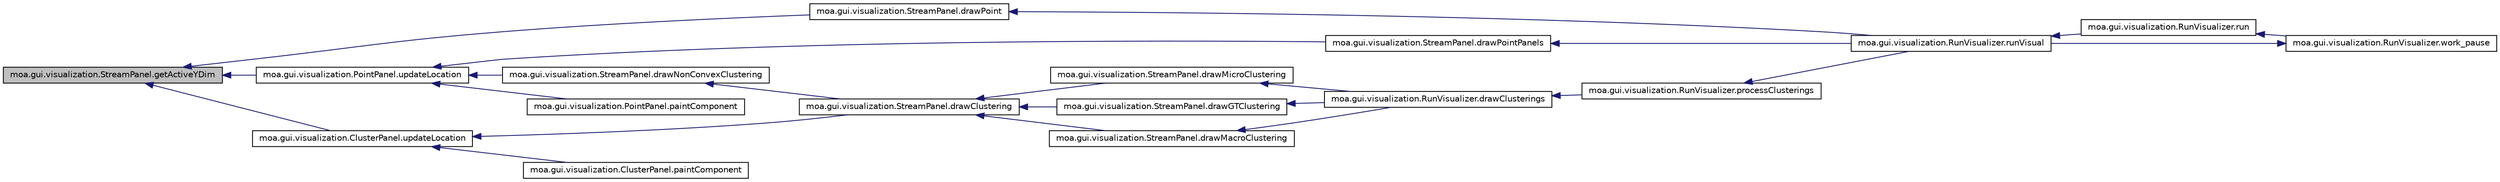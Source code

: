 digraph G
{
  edge [fontname="Helvetica",fontsize="10",labelfontname="Helvetica",labelfontsize="10"];
  node [fontname="Helvetica",fontsize="10",shape=record];
  rankdir=LR;
  Node1 [label="moa.gui.visualization.StreamPanel.getActiveYDim",height=0.2,width=0.4,color="black", fillcolor="grey75", style="filled" fontcolor="black"];
  Node1 -> Node2 [dir=back,color="midnightblue",fontsize="10",style="solid",fontname="Helvetica"];
  Node2 [label="moa.gui.visualization.StreamPanel.drawPoint",height=0.2,width=0.4,color="black", fillcolor="white", style="filled",URL="$classmoa_1_1gui_1_1visualization_1_1StreamPanel.html#aea36ab8e2129f166ca290d1c5d3a8f72"];
  Node2 -> Node3 [dir=back,color="midnightblue",fontsize="10",style="solid",fontname="Helvetica"];
  Node3 [label="moa.gui.visualization.RunVisualizer.runVisual",height=0.2,width=0.4,color="black", fillcolor="white", style="filled",URL="$classmoa_1_1gui_1_1visualization_1_1RunVisualizer.html#af40a82de4ae8183b09175d6e7f392203"];
  Node3 -> Node4 [dir=back,color="midnightblue",fontsize="10",style="solid",fontname="Helvetica"];
  Node4 [label="moa.gui.visualization.RunVisualizer.run",height=0.2,width=0.4,color="black", fillcolor="white", style="filled",URL="$classmoa_1_1gui_1_1visualization_1_1RunVisualizer.html#a499a0fbd6f3ec8c5625af2dd15072839"];
  Node4 -> Node5 [dir=back,color="midnightblue",fontsize="10",style="solid",fontname="Helvetica"];
  Node5 [label="moa.gui.visualization.RunVisualizer.work_pause",height=0.2,width=0.4,color="black", fillcolor="white", style="filled",URL="$classmoa_1_1gui_1_1visualization_1_1RunVisualizer.html#ac7da17ff513eaf15f3f2fa147160c580"];
  Node5 -> Node3 [dir=back,color="midnightblue",fontsize="10",style="solid",fontname="Helvetica"];
  Node1 -> Node6 [dir=back,color="midnightblue",fontsize="10",style="solid",fontname="Helvetica"];
  Node6 [label="moa.gui.visualization.PointPanel.updateLocation",height=0.2,width=0.4,color="black", fillcolor="white", style="filled",URL="$classmoa_1_1gui_1_1visualization_1_1PointPanel.html#aec4625c9dc5e2b5a98de4fc2e64f483b"];
  Node6 -> Node7 [dir=back,color="midnightblue",fontsize="10",style="solid",fontname="Helvetica"];
  Node7 [label="moa.gui.visualization.StreamPanel.drawNonConvexClustering",height=0.2,width=0.4,color="black", fillcolor="white", style="filled",URL="$classmoa_1_1gui_1_1visualization_1_1StreamPanel.html#aef75fd4f2ff2510a374d1bcafe779a8c"];
  Node7 -> Node8 [dir=back,color="midnightblue",fontsize="10",style="solid",fontname="Helvetica"];
  Node8 [label="moa.gui.visualization.StreamPanel.drawClustering",height=0.2,width=0.4,color="black", fillcolor="white", style="filled",URL="$classmoa_1_1gui_1_1visualization_1_1StreamPanel.html#a168d88c5c0dc4fda9a2495e643bf7207"];
  Node8 -> Node9 [dir=back,color="midnightblue",fontsize="10",style="solid",fontname="Helvetica"];
  Node9 [label="moa.gui.visualization.StreamPanel.drawGTClustering",height=0.2,width=0.4,color="black", fillcolor="white", style="filled",URL="$classmoa_1_1gui_1_1visualization_1_1StreamPanel.html#a8988185291e95b038cc3e2e12e837889"];
  Node9 -> Node10 [dir=back,color="midnightblue",fontsize="10",style="solid",fontname="Helvetica"];
  Node10 [label="moa.gui.visualization.RunVisualizer.drawClusterings",height=0.2,width=0.4,color="black", fillcolor="white", style="filled",URL="$classmoa_1_1gui_1_1visualization_1_1RunVisualizer.html#a1a86658d48e37c8f62929b39a2982ce2"];
  Node10 -> Node11 [dir=back,color="midnightblue",fontsize="10",style="solid",fontname="Helvetica"];
  Node11 [label="moa.gui.visualization.RunVisualizer.processClusterings",height=0.2,width=0.4,color="black", fillcolor="white", style="filled",URL="$classmoa_1_1gui_1_1visualization_1_1RunVisualizer.html#ace13c1243d94edf61592e1d37dd14bd0"];
  Node11 -> Node3 [dir=back,color="midnightblue",fontsize="10",style="solid",fontname="Helvetica"];
  Node8 -> Node12 [dir=back,color="midnightblue",fontsize="10",style="solid",fontname="Helvetica"];
  Node12 [label="moa.gui.visualization.StreamPanel.drawMacroClustering",height=0.2,width=0.4,color="black", fillcolor="white", style="filled",URL="$classmoa_1_1gui_1_1visualization_1_1StreamPanel.html#a10683b9b452d85b6b4fdd3802d664e1b"];
  Node12 -> Node10 [dir=back,color="midnightblue",fontsize="10",style="solid",fontname="Helvetica"];
  Node8 -> Node13 [dir=back,color="midnightblue",fontsize="10",style="solid",fontname="Helvetica"];
  Node13 [label="moa.gui.visualization.StreamPanel.drawMicroClustering",height=0.2,width=0.4,color="black", fillcolor="white", style="filled",URL="$classmoa_1_1gui_1_1visualization_1_1StreamPanel.html#af7da024f8470f4258f9a150013fa8253"];
  Node13 -> Node10 [dir=back,color="midnightblue",fontsize="10",style="solid",fontname="Helvetica"];
  Node6 -> Node14 [dir=back,color="midnightblue",fontsize="10",style="solid",fontname="Helvetica"];
  Node14 [label="moa.gui.visualization.StreamPanel.drawPointPanels",height=0.2,width=0.4,color="black", fillcolor="white", style="filled",URL="$classmoa_1_1gui_1_1visualization_1_1StreamPanel.html#a710cd8e02b5a54faf0775eaefcbca2af"];
  Node14 -> Node3 [dir=back,color="midnightblue",fontsize="10",style="solid",fontname="Helvetica"];
  Node6 -> Node15 [dir=back,color="midnightblue",fontsize="10",style="solid",fontname="Helvetica"];
  Node15 [label="moa.gui.visualization.PointPanel.paintComponent",height=0.2,width=0.4,color="black", fillcolor="white", style="filled",URL="$classmoa_1_1gui_1_1visualization_1_1PointPanel.html#a04ae5147e3a2acd23504fb154bb5793b"];
  Node1 -> Node16 [dir=back,color="midnightblue",fontsize="10",style="solid",fontname="Helvetica"];
  Node16 [label="moa.gui.visualization.ClusterPanel.updateLocation",height=0.2,width=0.4,color="black", fillcolor="white", style="filled",URL="$classmoa_1_1gui_1_1visualization_1_1ClusterPanel.html#afc0cbde63e4c698bc149b2e593b28b90"];
  Node16 -> Node8 [dir=back,color="midnightblue",fontsize="10",style="solid",fontname="Helvetica"];
  Node16 -> Node17 [dir=back,color="midnightblue",fontsize="10",style="solid",fontname="Helvetica"];
  Node17 [label="moa.gui.visualization.ClusterPanel.paintComponent",height=0.2,width=0.4,color="black", fillcolor="white", style="filled",URL="$classmoa_1_1gui_1_1visualization_1_1ClusterPanel.html#ac50dbd77d497ce6cb2d8c4e18607f3a0"];
}

